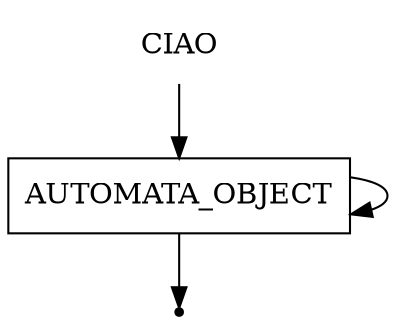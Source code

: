 digraph CIAO {
    start [label=CIAO shape=plaintext]
    A [label=AUTOMATA_OBJECT shape=box]
    end [label="" shape=point]
    start -> A
    A -> A
    A -> end
}
